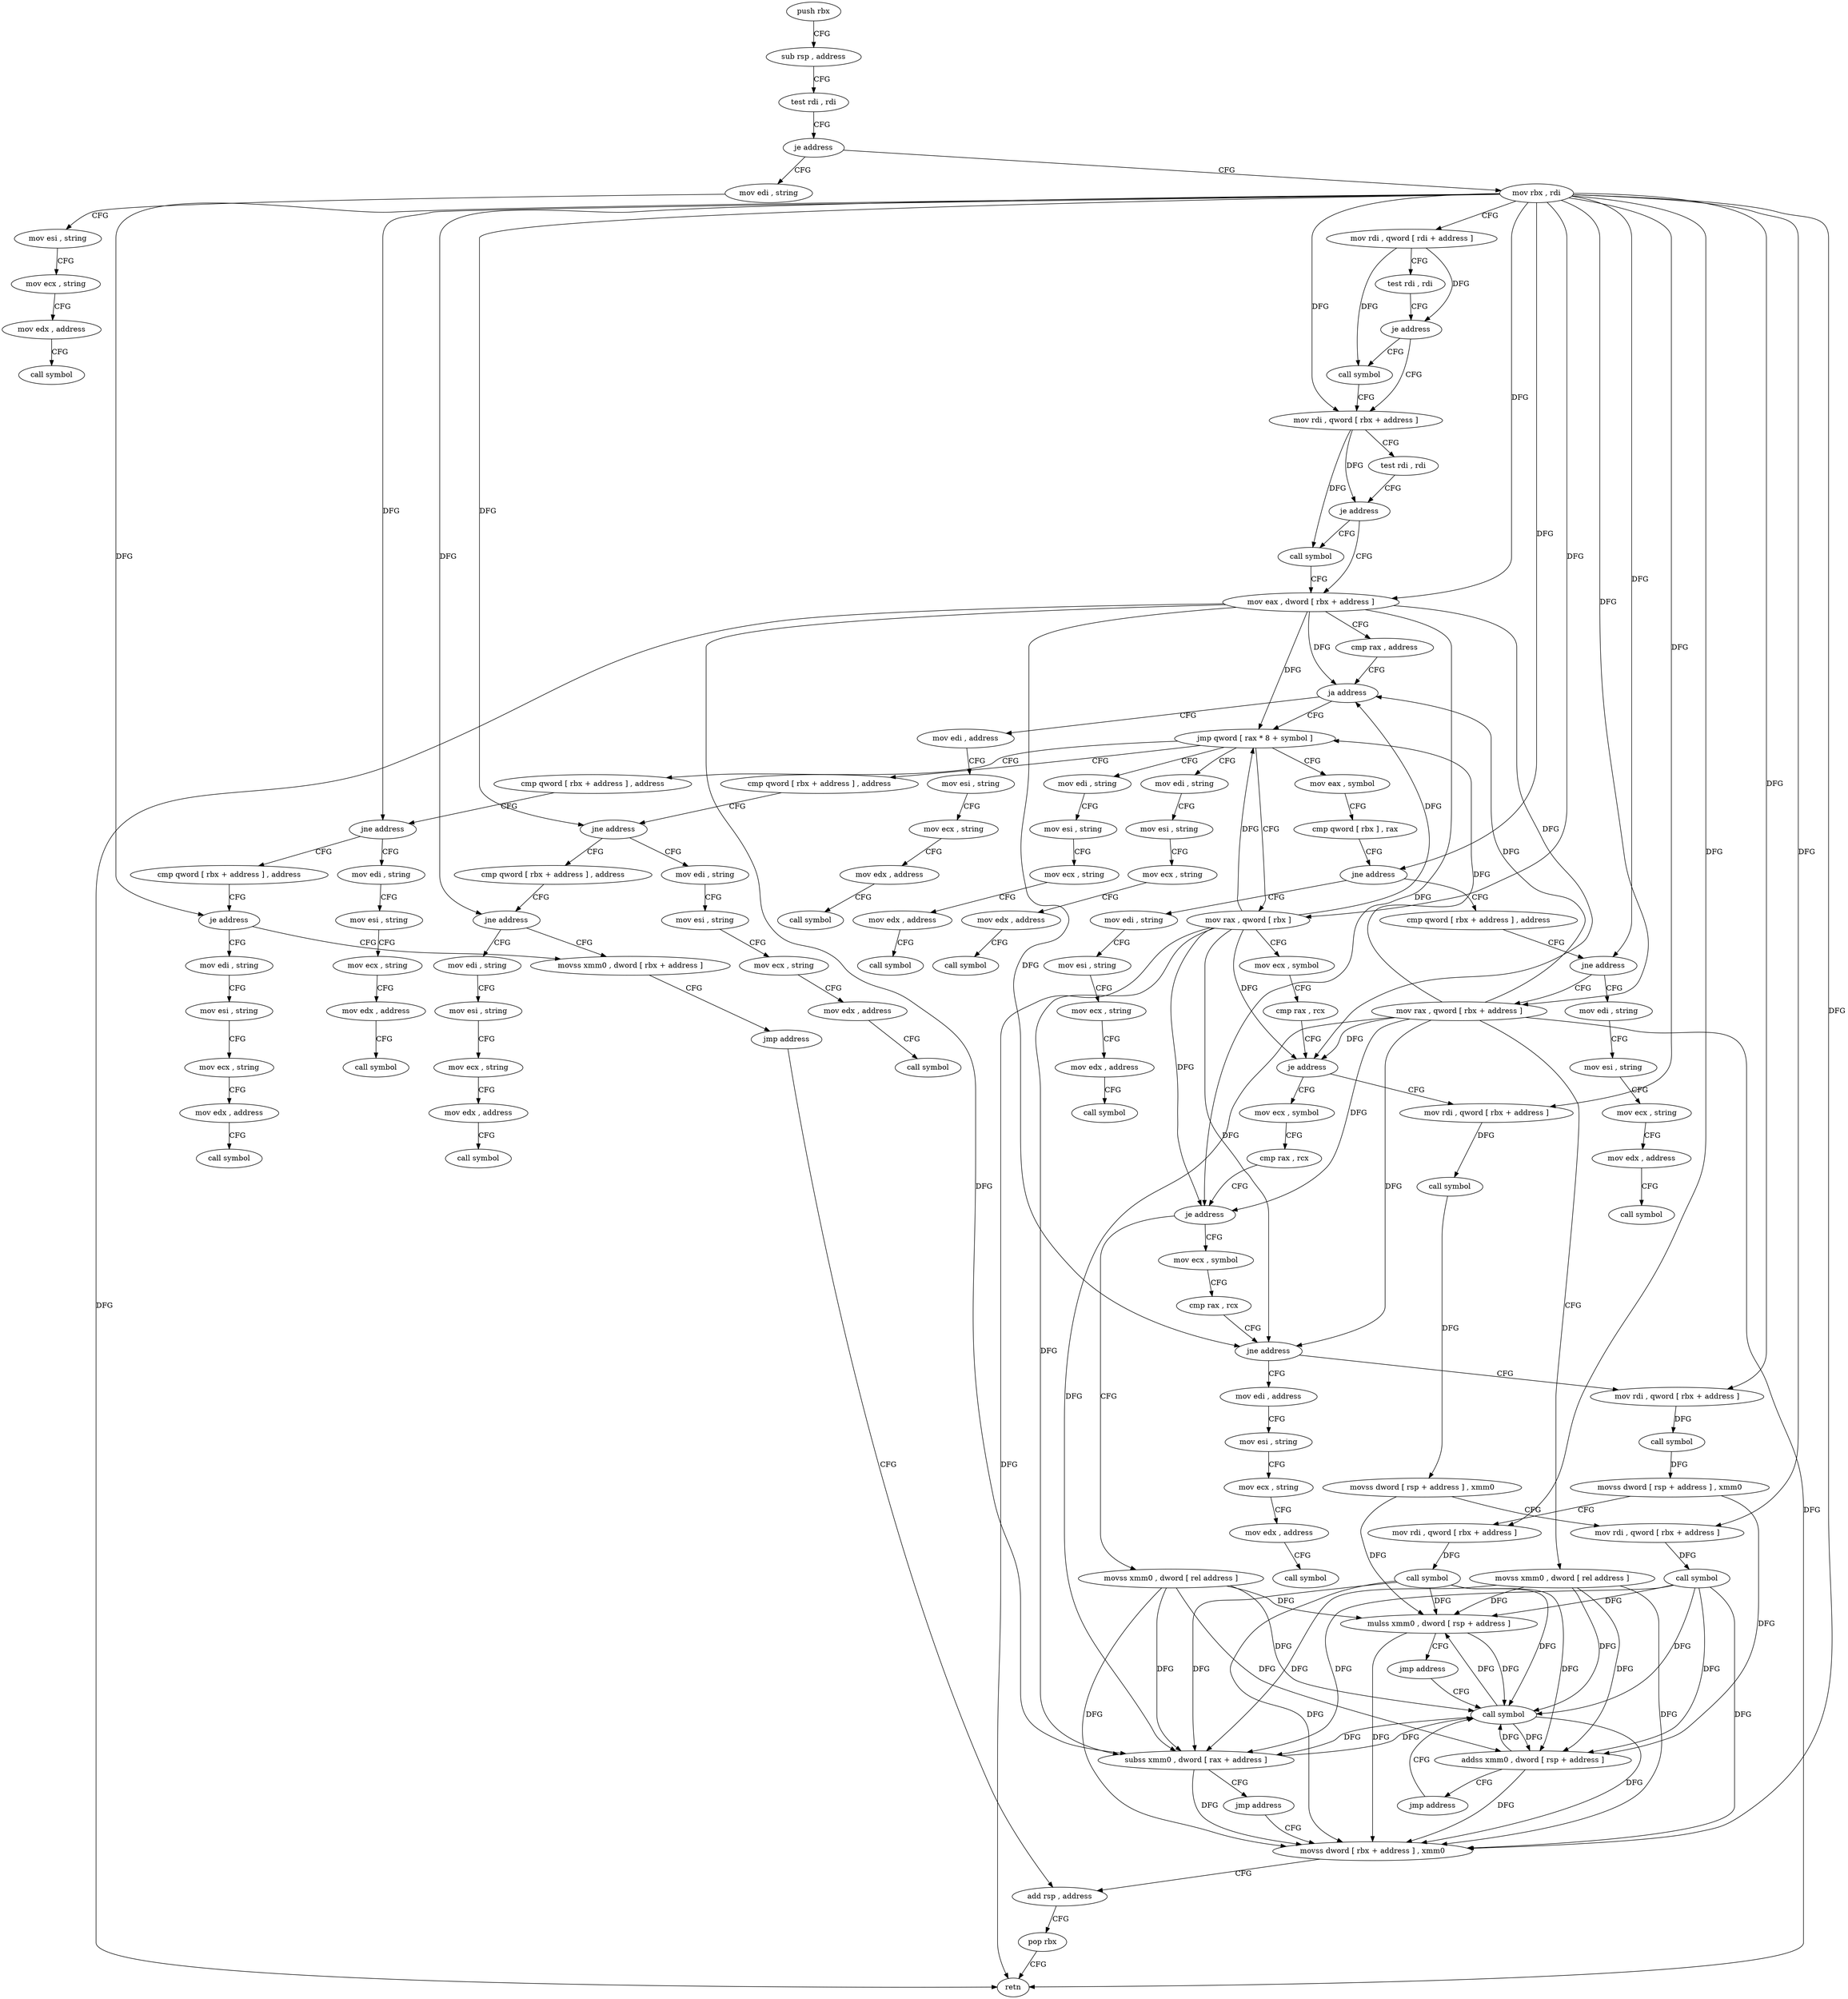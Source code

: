 digraph "func" {
"4218848" [label = "push rbx" ]
"4218849" [label = "sub rsp , address" ]
"4218853" [label = "test rdi , rdi" ]
"4218856" [label = "je address" ]
"4219197" [label = "mov edi , string" ]
"4218862" [label = "mov rbx , rdi" ]
"4219202" [label = "mov esi , string" ]
"4219207" [label = "mov ecx , string" ]
"4219212" [label = "mov edx , address" ]
"4219217" [label = "call symbol" ]
"4218865" [label = "mov rdi , qword [ rdi + address ]" ]
"4218872" [label = "test rdi , rdi" ]
"4218875" [label = "je address" ]
"4218882" [label = "mov rdi , qword [ rbx + address ]" ]
"4218877" [label = "call symbol" ]
"4218889" [label = "test rdi , rdi" ]
"4218892" [label = "je address" ]
"4218899" [label = "mov eax , dword [ rbx + address ]" ]
"4218894" [label = "call symbol" ]
"4218902" [label = "cmp rax , address" ]
"4218906" [label = "ja address" ]
"4219222" [label = "mov edi , address" ]
"4218912" [label = "jmp qword [ rax * 8 + symbol ]" ]
"4219227" [label = "mov esi , string" ]
"4219232" [label = "mov ecx , string" ]
"4219237" [label = "mov edx , address" ]
"4219242" [label = "call symbol" ]
"4218919" [label = "cmp qword [ rbx + address ] , address" ]
"4218972" [label = "mov eax , symbol" ]
"4219025" [label = "mov rax , qword [ rbx ]" ]
"4219100" [label = "cmp qword [ rbx + address ] , address" ]
"4219247" [label = "mov edi , string" ]
"4219272" [label = "mov edi , string" ]
"4218927" [label = "jne address" ]
"4219297" [label = "mov edi , string" ]
"4218933" [label = "cmp qword [ rbx + address ] , address" ]
"4218977" [label = "cmp qword [ rbx ] , rax" ]
"4218980" [label = "jne address" ]
"4219322" [label = "mov edi , string" ]
"4218986" [label = "cmp qword [ rbx + address ] , address" ]
"4219028" [label = "mov ecx , symbol" ]
"4219033" [label = "cmp rax , rcx" ]
"4219036" [label = "je address" ]
"4219135" [label = "mov rdi , qword [ rbx + address ]" ]
"4219038" [label = "mov ecx , symbol" ]
"4219108" [label = "jne address" ]
"4219372" [label = "mov edi , string" ]
"4219114" [label = "cmp qword [ rbx + address ] , address" ]
"4219252" [label = "mov esi , string" ]
"4219257" [label = "mov ecx , string" ]
"4219262" [label = "mov edx , address" ]
"4219267" [label = "call symbol" ]
"4219277" [label = "mov esi , string" ]
"4219282" [label = "mov ecx , string" ]
"4219287" [label = "mov edx , address" ]
"4219292" [label = "call symbol" ]
"4219302" [label = "mov esi , string" ]
"4219307" [label = "mov ecx , string" ]
"4219312" [label = "mov edx , address" ]
"4219317" [label = "call symbol" ]
"4218941" [label = "je address" ]
"4219128" [label = "movss xmm0 , dword [ rbx + address ]" ]
"4218947" [label = "mov edi , string" ]
"4219327" [label = "mov esi , string" ]
"4219332" [label = "mov ecx , string" ]
"4219337" [label = "mov edx , address" ]
"4219342" [label = "call symbol" ]
"4218994" [label = "jne address" ]
"4219347" [label = "mov edi , string" ]
"4219000" [label = "mov rax , qword [ rbx + address ]" ]
"4219142" [label = "call symbol" ]
"4219147" [label = "movss dword [ rsp + address ] , xmm0" ]
"4219153" [label = "mov rdi , qword [ rbx + address ]" ]
"4219160" [label = "call symbol" ]
"4219165" [label = "mulss xmm0 , dword [ rsp + address ]" ]
"4219171" [label = "jmp address" ]
"4219181" [label = "call symbol" ]
"4219043" [label = "cmp rax , rcx" ]
"4219046" [label = "je address" ]
"4219173" [label = "movss xmm0 , dword [ rel address ]" ]
"4219048" [label = "mov ecx , symbol" ]
"4219377" [label = "mov esi , string" ]
"4219382" [label = "mov ecx , string" ]
"4219387" [label = "mov edx , address" ]
"4219392" [label = "call symbol" ]
"4219122" [label = "jne address" ]
"4219397" [label = "mov edi , string" ]
"4219133" [label = "jmp address" ]
"4219191" [label = "add rsp , address" ]
"4218952" [label = "mov esi , string" ]
"4218957" [label = "mov ecx , string" ]
"4218962" [label = "mov edx , address" ]
"4218967" [label = "call symbol" ]
"4219352" [label = "mov esi , string" ]
"4219357" [label = "mov ecx , string" ]
"4219362" [label = "mov edx , address" ]
"4219367" [label = "call symbol" ]
"4219007" [label = "movss xmm0 , dword [ rel address ]" ]
"4219015" [label = "subss xmm0 , dword [ rax + address ]" ]
"4219020" [label = "jmp address" ]
"4219186" [label = "movss dword [ rbx + address ] , xmm0" ]
"4219053" [label = "cmp rax , rcx" ]
"4219056" [label = "jne address" ]
"4219422" [label = "mov edi , address" ]
"4219062" [label = "mov rdi , qword [ rbx + address ]" ]
"4219402" [label = "mov esi , string" ]
"4219407" [label = "mov ecx , string" ]
"4219412" [label = "mov edx , address" ]
"4219417" [label = "call symbol" ]
"4219195" [label = "pop rbx" ]
"4219196" [label = "retn" ]
"4219427" [label = "mov esi , string" ]
"4219432" [label = "mov ecx , string" ]
"4219437" [label = "mov edx , address" ]
"4219442" [label = "call symbol" ]
"4219069" [label = "call symbol" ]
"4219074" [label = "movss dword [ rsp + address ] , xmm0" ]
"4219080" [label = "mov rdi , qword [ rbx + address ]" ]
"4219087" [label = "call symbol" ]
"4219092" [label = "addss xmm0 , dword [ rsp + address ]" ]
"4219098" [label = "jmp address" ]
"4218848" -> "4218849" [ label = "CFG" ]
"4218849" -> "4218853" [ label = "CFG" ]
"4218853" -> "4218856" [ label = "CFG" ]
"4218856" -> "4219197" [ label = "CFG" ]
"4218856" -> "4218862" [ label = "CFG" ]
"4219197" -> "4219202" [ label = "CFG" ]
"4218862" -> "4218865" [ label = "CFG" ]
"4218862" -> "4218882" [ label = "DFG" ]
"4218862" -> "4218899" [ label = "DFG" ]
"4218862" -> "4218927" [ label = "DFG" ]
"4218862" -> "4218980" [ label = "DFG" ]
"4218862" -> "4219025" [ label = "DFG" ]
"4218862" -> "4219108" [ label = "DFG" ]
"4218862" -> "4218941" [ label = "DFG" ]
"4218862" -> "4218994" [ label = "DFG" ]
"4218862" -> "4219135" [ label = "DFG" ]
"4218862" -> "4219153" [ label = "DFG" ]
"4218862" -> "4219122" [ label = "DFG" ]
"4218862" -> "4219000" [ label = "DFG" ]
"4218862" -> "4219186" [ label = "DFG" ]
"4218862" -> "4219062" [ label = "DFG" ]
"4218862" -> "4219080" [ label = "DFG" ]
"4219202" -> "4219207" [ label = "CFG" ]
"4219207" -> "4219212" [ label = "CFG" ]
"4219212" -> "4219217" [ label = "CFG" ]
"4218865" -> "4218872" [ label = "CFG" ]
"4218865" -> "4218875" [ label = "DFG" ]
"4218865" -> "4218877" [ label = "DFG" ]
"4218872" -> "4218875" [ label = "CFG" ]
"4218875" -> "4218882" [ label = "CFG" ]
"4218875" -> "4218877" [ label = "CFG" ]
"4218882" -> "4218889" [ label = "CFG" ]
"4218882" -> "4218892" [ label = "DFG" ]
"4218882" -> "4218894" [ label = "DFG" ]
"4218877" -> "4218882" [ label = "CFG" ]
"4218889" -> "4218892" [ label = "CFG" ]
"4218892" -> "4218899" [ label = "CFG" ]
"4218892" -> "4218894" [ label = "CFG" ]
"4218899" -> "4218902" [ label = "CFG" ]
"4218899" -> "4218906" [ label = "DFG" ]
"4218899" -> "4218912" [ label = "DFG" ]
"4218899" -> "4219036" [ label = "DFG" ]
"4218899" -> "4219046" [ label = "DFG" ]
"4218899" -> "4219015" [ label = "DFG" ]
"4218899" -> "4219056" [ label = "DFG" ]
"4218899" -> "4219196" [ label = "DFG" ]
"4218894" -> "4218899" [ label = "CFG" ]
"4218902" -> "4218906" [ label = "CFG" ]
"4218906" -> "4219222" [ label = "CFG" ]
"4218906" -> "4218912" [ label = "CFG" ]
"4219222" -> "4219227" [ label = "CFG" ]
"4218912" -> "4218919" [ label = "CFG" ]
"4218912" -> "4218972" [ label = "CFG" ]
"4218912" -> "4219025" [ label = "CFG" ]
"4218912" -> "4219100" [ label = "CFG" ]
"4218912" -> "4219247" [ label = "CFG" ]
"4218912" -> "4219272" [ label = "CFG" ]
"4219227" -> "4219232" [ label = "CFG" ]
"4219232" -> "4219237" [ label = "CFG" ]
"4219237" -> "4219242" [ label = "CFG" ]
"4218919" -> "4218927" [ label = "CFG" ]
"4218972" -> "4218977" [ label = "CFG" ]
"4219025" -> "4219028" [ label = "CFG" ]
"4219025" -> "4218906" [ label = "DFG" ]
"4219025" -> "4218912" [ label = "DFG" ]
"4219025" -> "4219036" [ label = "DFG" ]
"4219025" -> "4219046" [ label = "DFG" ]
"4219025" -> "4219015" [ label = "DFG" ]
"4219025" -> "4219056" [ label = "DFG" ]
"4219025" -> "4219196" [ label = "DFG" ]
"4219100" -> "4219108" [ label = "CFG" ]
"4219247" -> "4219252" [ label = "CFG" ]
"4219272" -> "4219277" [ label = "CFG" ]
"4218927" -> "4219297" [ label = "CFG" ]
"4218927" -> "4218933" [ label = "CFG" ]
"4219297" -> "4219302" [ label = "CFG" ]
"4218933" -> "4218941" [ label = "CFG" ]
"4218977" -> "4218980" [ label = "CFG" ]
"4218980" -> "4219322" [ label = "CFG" ]
"4218980" -> "4218986" [ label = "CFG" ]
"4219322" -> "4219327" [ label = "CFG" ]
"4218986" -> "4218994" [ label = "CFG" ]
"4219028" -> "4219033" [ label = "CFG" ]
"4219033" -> "4219036" [ label = "CFG" ]
"4219036" -> "4219135" [ label = "CFG" ]
"4219036" -> "4219038" [ label = "CFG" ]
"4219135" -> "4219142" [ label = "DFG" ]
"4219038" -> "4219043" [ label = "CFG" ]
"4219108" -> "4219372" [ label = "CFG" ]
"4219108" -> "4219114" [ label = "CFG" ]
"4219372" -> "4219377" [ label = "CFG" ]
"4219114" -> "4219122" [ label = "CFG" ]
"4219252" -> "4219257" [ label = "CFG" ]
"4219257" -> "4219262" [ label = "CFG" ]
"4219262" -> "4219267" [ label = "CFG" ]
"4219277" -> "4219282" [ label = "CFG" ]
"4219282" -> "4219287" [ label = "CFG" ]
"4219287" -> "4219292" [ label = "CFG" ]
"4219302" -> "4219307" [ label = "CFG" ]
"4219307" -> "4219312" [ label = "CFG" ]
"4219312" -> "4219317" [ label = "CFG" ]
"4218941" -> "4219128" [ label = "CFG" ]
"4218941" -> "4218947" [ label = "CFG" ]
"4219128" -> "4219133" [ label = "CFG" ]
"4218947" -> "4218952" [ label = "CFG" ]
"4219327" -> "4219332" [ label = "CFG" ]
"4219332" -> "4219337" [ label = "CFG" ]
"4219337" -> "4219342" [ label = "CFG" ]
"4218994" -> "4219347" [ label = "CFG" ]
"4218994" -> "4219000" [ label = "CFG" ]
"4219347" -> "4219352" [ label = "CFG" ]
"4219000" -> "4219007" [ label = "CFG" ]
"4219000" -> "4218906" [ label = "DFG" ]
"4219000" -> "4218912" [ label = "DFG" ]
"4219000" -> "4219036" [ label = "DFG" ]
"4219000" -> "4219046" [ label = "DFG" ]
"4219000" -> "4219015" [ label = "DFG" ]
"4219000" -> "4219056" [ label = "DFG" ]
"4219000" -> "4219196" [ label = "DFG" ]
"4219142" -> "4219147" [ label = "DFG" ]
"4219147" -> "4219153" [ label = "CFG" ]
"4219147" -> "4219165" [ label = "DFG" ]
"4219153" -> "4219160" [ label = "DFG" ]
"4219160" -> "4219165" [ label = "DFG" ]
"4219160" -> "4219015" [ label = "DFG" ]
"4219160" -> "4219181" [ label = "DFG" ]
"4219160" -> "4219186" [ label = "DFG" ]
"4219160" -> "4219092" [ label = "DFG" ]
"4219165" -> "4219171" [ label = "CFG" ]
"4219165" -> "4219181" [ label = "DFG" ]
"4219165" -> "4219186" [ label = "DFG" ]
"4219171" -> "4219181" [ label = "CFG" ]
"4219181" -> "4219186" [ label = "DFG" ]
"4219181" -> "4219165" [ label = "DFG" ]
"4219181" -> "4219015" [ label = "DFG" ]
"4219181" -> "4219092" [ label = "DFG" ]
"4219043" -> "4219046" [ label = "CFG" ]
"4219046" -> "4219173" [ label = "CFG" ]
"4219046" -> "4219048" [ label = "CFG" ]
"4219173" -> "4219181" [ label = "DFG" ]
"4219173" -> "4219165" [ label = "DFG" ]
"4219173" -> "4219015" [ label = "DFG" ]
"4219173" -> "4219186" [ label = "DFG" ]
"4219173" -> "4219092" [ label = "DFG" ]
"4219048" -> "4219053" [ label = "CFG" ]
"4219377" -> "4219382" [ label = "CFG" ]
"4219382" -> "4219387" [ label = "CFG" ]
"4219387" -> "4219392" [ label = "CFG" ]
"4219122" -> "4219397" [ label = "CFG" ]
"4219122" -> "4219128" [ label = "CFG" ]
"4219397" -> "4219402" [ label = "CFG" ]
"4219133" -> "4219191" [ label = "CFG" ]
"4219191" -> "4219195" [ label = "CFG" ]
"4218952" -> "4218957" [ label = "CFG" ]
"4218957" -> "4218962" [ label = "CFG" ]
"4218962" -> "4218967" [ label = "CFG" ]
"4219352" -> "4219357" [ label = "CFG" ]
"4219357" -> "4219362" [ label = "CFG" ]
"4219362" -> "4219367" [ label = "CFG" ]
"4219007" -> "4219015" [ label = "DFG" ]
"4219007" -> "4219165" [ label = "DFG" ]
"4219007" -> "4219181" [ label = "DFG" ]
"4219007" -> "4219186" [ label = "DFG" ]
"4219007" -> "4219092" [ label = "DFG" ]
"4219015" -> "4219020" [ label = "CFG" ]
"4219015" -> "4219181" [ label = "DFG" ]
"4219015" -> "4219186" [ label = "DFG" ]
"4219020" -> "4219186" [ label = "CFG" ]
"4219186" -> "4219191" [ label = "CFG" ]
"4219053" -> "4219056" [ label = "CFG" ]
"4219056" -> "4219422" [ label = "CFG" ]
"4219056" -> "4219062" [ label = "CFG" ]
"4219422" -> "4219427" [ label = "CFG" ]
"4219062" -> "4219069" [ label = "DFG" ]
"4219402" -> "4219407" [ label = "CFG" ]
"4219407" -> "4219412" [ label = "CFG" ]
"4219412" -> "4219417" [ label = "CFG" ]
"4219195" -> "4219196" [ label = "CFG" ]
"4219427" -> "4219432" [ label = "CFG" ]
"4219432" -> "4219437" [ label = "CFG" ]
"4219437" -> "4219442" [ label = "CFG" ]
"4219069" -> "4219074" [ label = "DFG" ]
"4219074" -> "4219080" [ label = "CFG" ]
"4219074" -> "4219092" [ label = "DFG" ]
"4219080" -> "4219087" [ label = "DFG" ]
"4219087" -> "4219092" [ label = "DFG" ]
"4219087" -> "4219181" [ label = "DFG" ]
"4219087" -> "4219186" [ label = "DFG" ]
"4219087" -> "4219165" [ label = "DFG" ]
"4219087" -> "4219015" [ label = "DFG" ]
"4219092" -> "4219098" [ label = "CFG" ]
"4219092" -> "4219181" [ label = "DFG" ]
"4219092" -> "4219186" [ label = "DFG" ]
"4219098" -> "4219181" [ label = "CFG" ]
}
